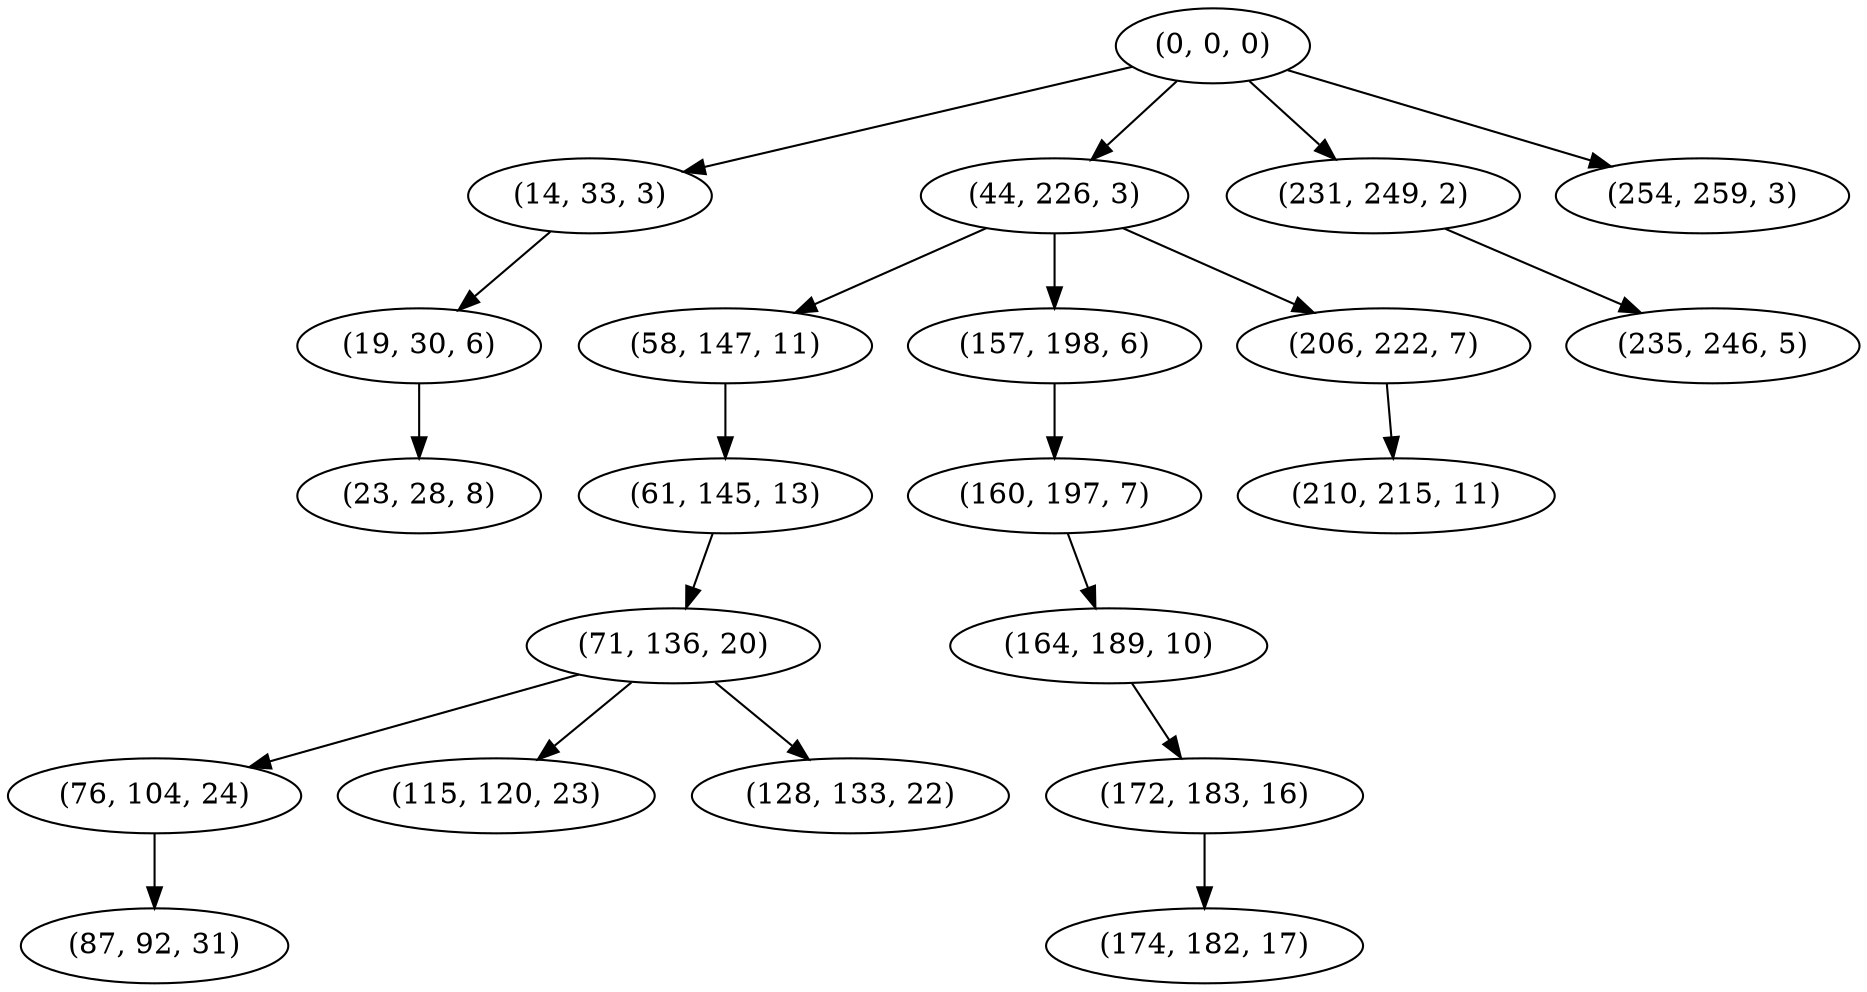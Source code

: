 digraph tree {
    "(0, 0, 0)";
    "(14, 33, 3)";
    "(19, 30, 6)";
    "(23, 28, 8)";
    "(44, 226, 3)";
    "(58, 147, 11)";
    "(61, 145, 13)";
    "(71, 136, 20)";
    "(76, 104, 24)";
    "(87, 92, 31)";
    "(115, 120, 23)";
    "(128, 133, 22)";
    "(157, 198, 6)";
    "(160, 197, 7)";
    "(164, 189, 10)";
    "(172, 183, 16)";
    "(174, 182, 17)";
    "(206, 222, 7)";
    "(210, 215, 11)";
    "(231, 249, 2)";
    "(235, 246, 5)";
    "(254, 259, 3)";
    "(0, 0, 0)" -> "(14, 33, 3)";
    "(0, 0, 0)" -> "(44, 226, 3)";
    "(0, 0, 0)" -> "(231, 249, 2)";
    "(0, 0, 0)" -> "(254, 259, 3)";
    "(14, 33, 3)" -> "(19, 30, 6)";
    "(19, 30, 6)" -> "(23, 28, 8)";
    "(44, 226, 3)" -> "(58, 147, 11)";
    "(44, 226, 3)" -> "(157, 198, 6)";
    "(44, 226, 3)" -> "(206, 222, 7)";
    "(58, 147, 11)" -> "(61, 145, 13)";
    "(61, 145, 13)" -> "(71, 136, 20)";
    "(71, 136, 20)" -> "(76, 104, 24)";
    "(71, 136, 20)" -> "(115, 120, 23)";
    "(71, 136, 20)" -> "(128, 133, 22)";
    "(76, 104, 24)" -> "(87, 92, 31)";
    "(157, 198, 6)" -> "(160, 197, 7)";
    "(160, 197, 7)" -> "(164, 189, 10)";
    "(164, 189, 10)" -> "(172, 183, 16)";
    "(172, 183, 16)" -> "(174, 182, 17)";
    "(206, 222, 7)" -> "(210, 215, 11)";
    "(231, 249, 2)" -> "(235, 246, 5)";
}
